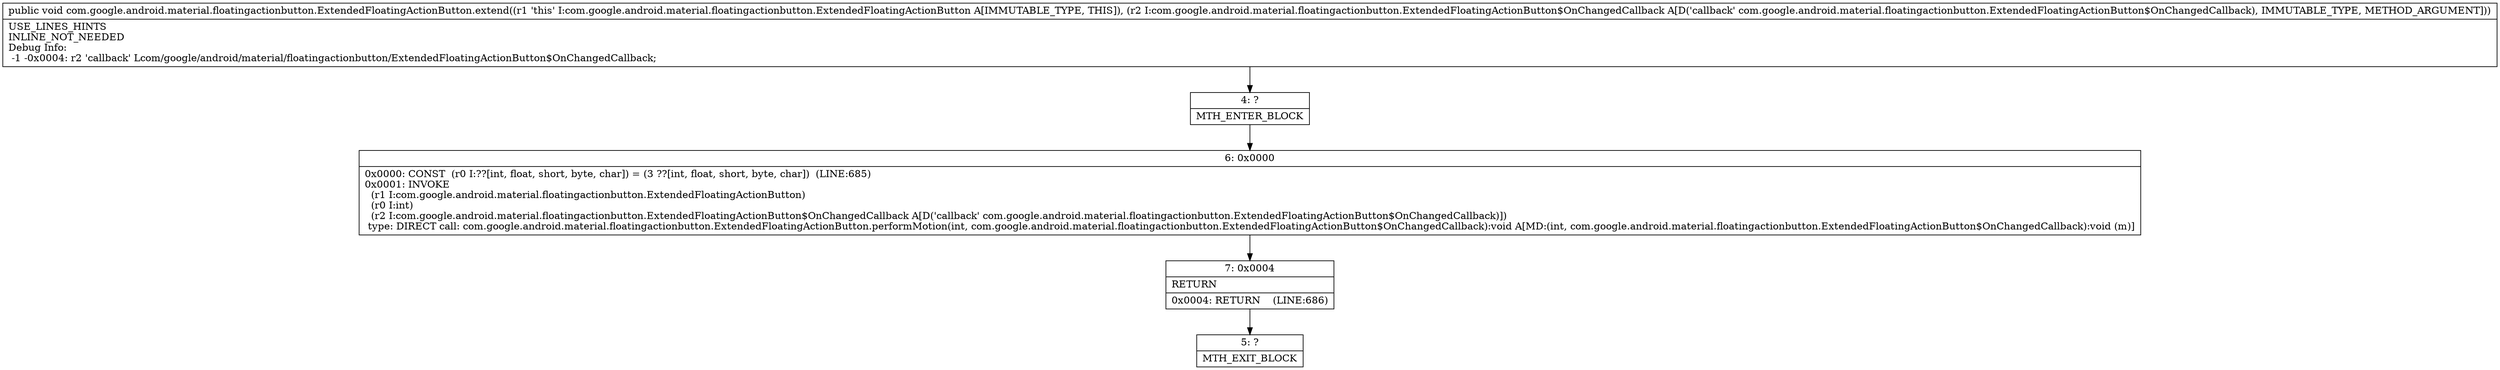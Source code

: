 digraph "CFG forcom.google.android.material.floatingactionbutton.ExtendedFloatingActionButton.extend(Lcom\/google\/android\/material\/floatingactionbutton\/ExtendedFloatingActionButton$OnChangedCallback;)V" {
Node_4 [shape=record,label="{4\:\ ?|MTH_ENTER_BLOCK\l}"];
Node_6 [shape=record,label="{6\:\ 0x0000|0x0000: CONST  (r0 I:??[int, float, short, byte, char]) = (3 ??[int, float, short, byte, char])  (LINE:685)\l0x0001: INVOKE  \l  (r1 I:com.google.android.material.floatingactionbutton.ExtendedFloatingActionButton)\l  (r0 I:int)\l  (r2 I:com.google.android.material.floatingactionbutton.ExtendedFloatingActionButton$OnChangedCallback A[D('callback' com.google.android.material.floatingactionbutton.ExtendedFloatingActionButton$OnChangedCallback)])\l type: DIRECT call: com.google.android.material.floatingactionbutton.ExtendedFloatingActionButton.performMotion(int, com.google.android.material.floatingactionbutton.ExtendedFloatingActionButton$OnChangedCallback):void A[MD:(int, com.google.android.material.floatingactionbutton.ExtendedFloatingActionButton$OnChangedCallback):void (m)]\l}"];
Node_7 [shape=record,label="{7\:\ 0x0004|RETURN\l|0x0004: RETURN    (LINE:686)\l}"];
Node_5 [shape=record,label="{5\:\ ?|MTH_EXIT_BLOCK\l}"];
MethodNode[shape=record,label="{public void com.google.android.material.floatingactionbutton.ExtendedFloatingActionButton.extend((r1 'this' I:com.google.android.material.floatingactionbutton.ExtendedFloatingActionButton A[IMMUTABLE_TYPE, THIS]), (r2 I:com.google.android.material.floatingactionbutton.ExtendedFloatingActionButton$OnChangedCallback A[D('callback' com.google.android.material.floatingactionbutton.ExtendedFloatingActionButton$OnChangedCallback), IMMUTABLE_TYPE, METHOD_ARGUMENT]))  | USE_LINES_HINTS\lINLINE_NOT_NEEDED\lDebug Info:\l  \-1 \-0x0004: r2 'callback' Lcom\/google\/android\/material\/floatingactionbutton\/ExtendedFloatingActionButton$OnChangedCallback;\l}"];
MethodNode -> Node_4;Node_4 -> Node_6;
Node_6 -> Node_7;
Node_7 -> Node_5;
}

